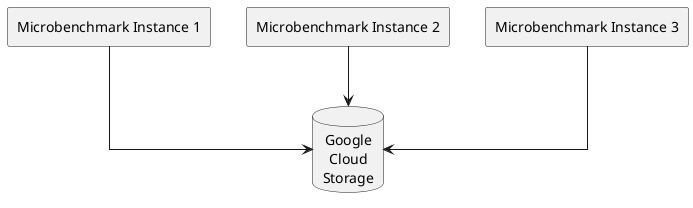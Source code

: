 @startuml

<style>
title {
    HorizontalAlignment center
}
</style>

skinparam linetype ortho

agent "Microbenchmark Instance 1" as i1
agent "Microbenchmark Instance 2" as i2
agent "Microbenchmark Instance 3" as i3
database gcs [
    Google
    Cloud
    Storage
]

i1 -down-> gcs

i2 -down-> gcs
i3 -down-> gcs

@enduml
